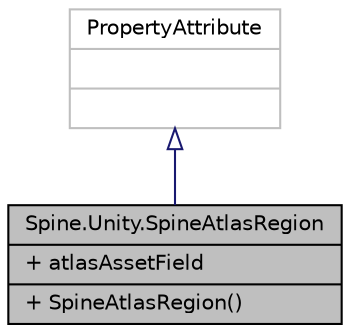 digraph "Spine.Unity.SpineAtlasRegion"
{
 // LATEX_PDF_SIZE
  edge [fontname="Helvetica",fontsize="10",labelfontname="Helvetica",labelfontsize="10"];
  node [fontname="Helvetica",fontsize="10",shape=record];
  Node1 [label="{Spine.Unity.SpineAtlasRegion\n|+ atlasAssetField\l|+ SpineAtlasRegion()\l}",height=0.2,width=0.4,color="black", fillcolor="grey75", style="filled", fontcolor="black",tooltip=" "];
  Node2 -> Node1 [dir="back",color="midnightblue",fontsize="10",style="solid",arrowtail="onormal",fontname="Helvetica"];
  Node2 [label="{PropertyAttribute\n||}",height=0.2,width=0.4,color="grey75", fillcolor="white", style="filled",tooltip=" "];
}
